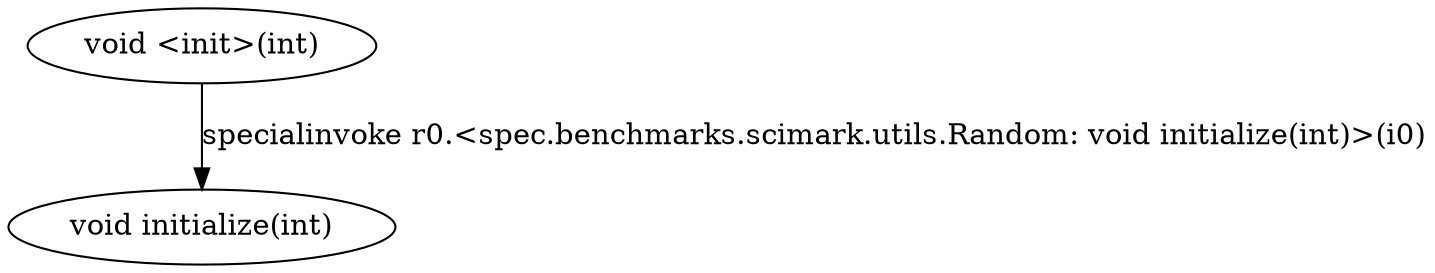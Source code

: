 digraph g {
1[label="void initialize(int)"]
0[label="void <init>(int)"]
0->1[label="specialinvoke r0.<spec.benchmarks.scimark.utils.Random: void initialize(int)>(i0)"]
}